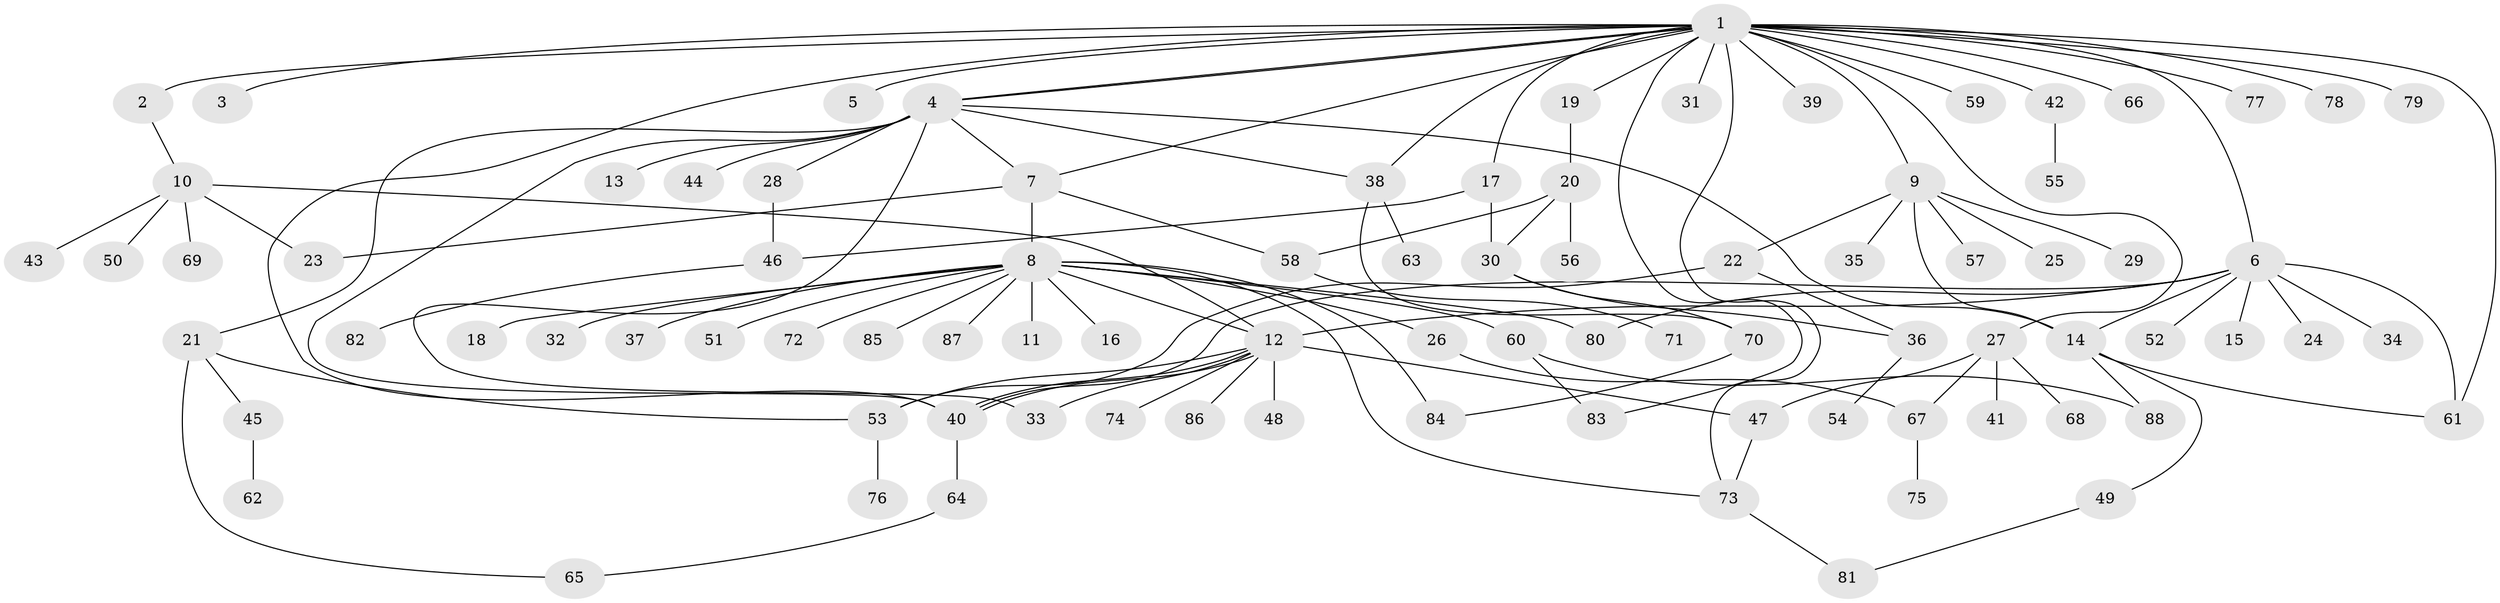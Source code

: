 // Generated by graph-tools (version 1.1) at 2025/11/02/27/25 16:11:15]
// undirected, 88 vertices, 119 edges
graph export_dot {
graph [start="1"]
  node [color=gray90,style=filled];
  1;
  2;
  3;
  4;
  5;
  6;
  7;
  8;
  9;
  10;
  11;
  12;
  13;
  14;
  15;
  16;
  17;
  18;
  19;
  20;
  21;
  22;
  23;
  24;
  25;
  26;
  27;
  28;
  29;
  30;
  31;
  32;
  33;
  34;
  35;
  36;
  37;
  38;
  39;
  40;
  41;
  42;
  43;
  44;
  45;
  46;
  47;
  48;
  49;
  50;
  51;
  52;
  53;
  54;
  55;
  56;
  57;
  58;
  59;
  60;
  61;
  62;
  63;
  64;
  65;
  66;
  67;
  68;
  69;
  70;
  71;
  72;
  73;
  74;
  75;
  76;
  77;
  78;
  79;
  80;
  81;
  82;
  83;
  84;
  85;
  86;
  87;
  88;
  1 -- 2;
  1 -- 3;
  1 -- 4;
  1 -- 4;
  1 -- 5;
  1 -- 6;
  1 -- 7;
  1 -- 9;
  1 -- 17;
  1 -- 19;
  1 -- 27;
  1 -- 31;
  1 -- 38;
  1 -- 39;
  1 -- 40;
  1 -- 42;
  1 -- 59;
  1 -- 61;
  1 -- 66;
  1 -- 73;
  1 -- 77;
  1 -- 78;
  1 -- 79;
  1 -- 83;
  2 -- 10;
  4 -- 7;
  4 -- 13;
  4 -- 14;
  4 -- 21;
  4 -- 28;
  4 -- 33;
  4 -- 38;
  4 -- 40;
  4 -- 44;
  6 -- 12;
  6 -- 14;
  6 -- 15;
  6 -- 24;
  6 -- 34;
  6 -- 40;
  6 -- 52;
  6 -- 61;
  6 -- 80;
  7 -- 8;
  7 -- 23;
  7 -- 58;
  8 -- 11;
  8 -- 12;
  8 -- 16;
  8 -- 18;
  8 -- 26;
  8 -- 32;
  8 -- 37;
  8 -- 51;
  8 -- 60;
  8 -- 72;
  8 -- 73;
  8 -- 80;
  8 -- 84;
  8 -- 85;
  8 -- 87;
  9 -- 14;
  9 -- 22;
  9 -- 25;
  9 -- 29;
  9 -- 35;
  9 -- 57;
  10 -- 12;
  10 -- 23;
  10 -- 43;
  10 -- 50;
  10 -- 69;
  12 -- 33;
  12 -- 40;
  12 -- 40;
  12 -- 47;
  12 -- 48;
  12 -- 53;
  12 -- 74;
  12 -- 86;
  14 -- 49;
  14 -- 61;
  14 -- 88;
  17 -- 30;
  17 -- 46;
  19 -- 20;
  20 -- 30;
  20 -- 56;
  20 -- 58;
  21 -- 45;
  21 -- 53;
  21 -- 65;
  22 -- 36;
  22 -- 53;
  26 -- 67;
  27 -- 41;
  27 -- 47;
  27 -- 67;
  27 -- 68;
  28 -- 46;
  30 -- 36;
  30 -- 70;
  36 -- 54;
  38 -- 63;
  38 -- 70;
  40 -- 64;
  42 -- 55;
  45 -- 62;
  46 -- 82;
  47 -- 73;
  49 -- 81;
  53 -- 76;
  58 -- 71;
  60 -- 83;
  60 -- 88;
  64 -- 65;
  67 -- 75;
  70 -- 84;
  73 -- 81;
}
